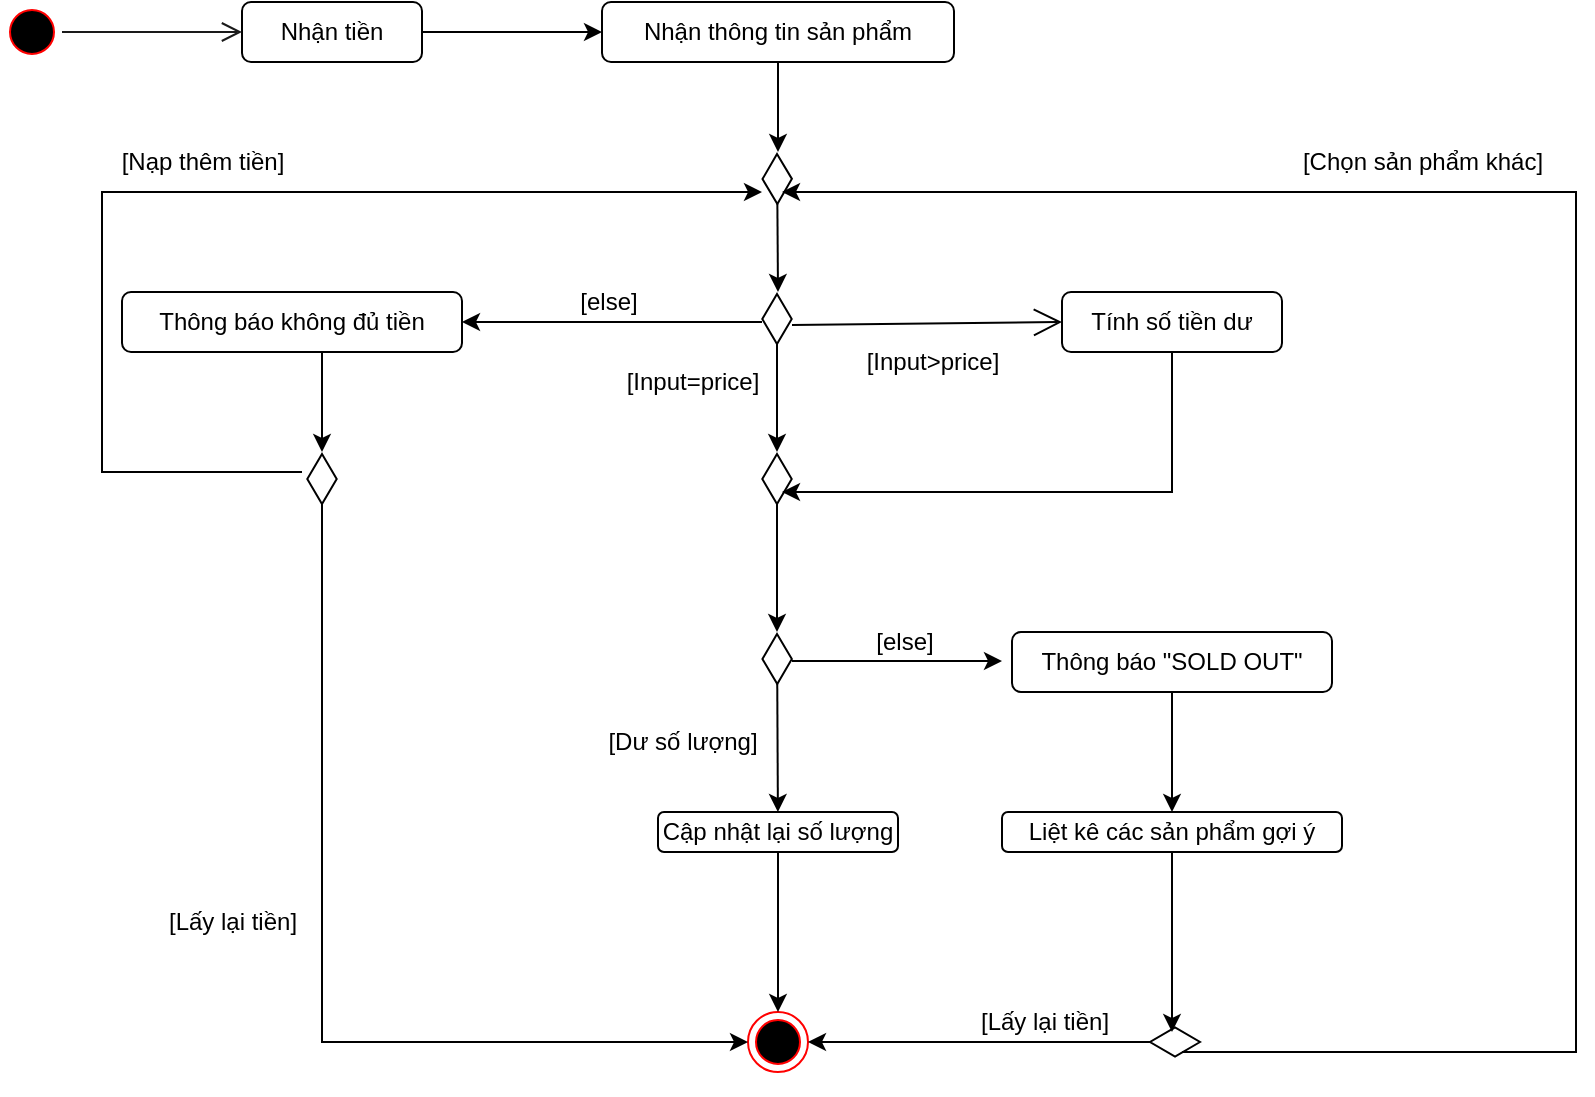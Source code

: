 <mxfile version="28.2.1" pages="2">
  <diagram name="Trang-1" id="UBK26UotMGBJpZtOCtm3">
    <mxGraphModel grid="1" page="1" gridSize="10" guides="1" tooltips="1" connect="1" arrows="1" fold="1" pageScale="1" pageWidth="827" pageHeight="1169" math="0" shadow="0">
      <root>
        <mxCell id="0" />
        <mxCell id="1" parent="0" />
        <mxCell id="x1nFJidgzxP9t18Vxw84-2" value="" style="ellipse;html=1;shape=endState;fillColor=#000000;strokeColor=#ff0000;" vertex="1" parent="1">
          <mxGeometry x="413" y="530" width="30" height="30" as="geometry" />
        </mxCell>
        <mxCell id="x1nFJidgzxP9t18Vxw84-9" value="Nhận tiền" style="rounded=1;whiteSpace=wrap;html=1;" vertex="1" parent="1">
          <mxGeometry x="160" y="25" width="90" height="30" as="geometry" />
        </mxCell>
        <mxCell id="x1nFJidgzxP9t18Vxw84-10" value="Nhận thông tin sản phẩm" style="rounded=1;whiteSpace=wrap;html=1;" vertex="1" parent="1">
          <mxGeometry x="340" y="25" width="176" height="30" as="geometry" />
        </mxCell>
        <mxCell id="x1nFJidgzxP9t18Vxw84-12" value="" style="endArrow=classic;html=1;rounded=0;exitX=1;exitY=0.5;exitDx=0;exitDy=0;entryX=0;entryY=0.5;entryDx=0;entryDy=0;" edge="1" parent="1" source="x1nFJidgzxP9t18Vxw84-9" target="x1nFJidgzxP9t18Vxw84-10">
          <mxGeometry width="50" height="50" relative="1" as="geometry">
            <mxPoint x="270" y="80" as="sourcePoint" />
            <mxPoint x="320" y="30" as="targetPoint" />
          </mxGeometry>
        </mxCell>
        <mxCell id="x1nFJidgzxP9t18Vxw84-13" value="" style="endArrow=classic;html=1;rounded=0;exitX=0.5;exitY=1;exitDx=0;exitDy=0;entryX=0.5;entryY=0;entryDx=0;entryDy=0;" edge="1" parent="1" source="x1nFJidgzxP9t18Vxw84-10">
          <mxGeometry width="50" height="50" relative="1" as="geometry">
            <mxPoint x="380" y="250" as="sourcePoint" />
            <mxPoint x="428" y="100" as="targetPoint" />
          </mxGeometry>
        </mxCell>
        <mxCell id="x1nFJidgzxP9t18Vxw84-35" value="Thông báo không đủ tiền" style="rounded=1;whiteSpace=wrap;html=1;" vertex="1" parent="1">
          <mxGeometry x="100" y="170" width="170" height="30" as="geometry" />
        </mxCell>
        <mxCell id="7hlMr_iBB3Y9DN9UtY8--16" style="edgeStyle=orthogonalEdgeStyle;rounded=0;orthogonalLoop=1;jettySize=auto;html=1;exitX=0.5;exitY=1;exitDx=0;exitDy=0;" edge="1" parent="1" source="x1nFJidgzxP9t18Vxw84-36">
          <mxGeometry relative="1" as="geometry">
            <mxPoint x="430" y="270" as="targetPoint" />
            <Array as="points">
              <mxPoint x="625" y="270" />
              <mxPoint x="625" y="270" />
            </Array>
          </mxGeometry>
        </mxCell>
        <mxCell id="x1nFJidgzxP9t18Vxw84-36" value="Tính số tiền dư" style="rounded=1;whiteSpace=wrap;html=1;" vertex="1" parent="1">
          <mxGeometry x="570" y="170" width="110" height="30" as="geometry" />
        </mxCell>
        <mxCell id="x1nFJidgzxP9t18Vxw84-37" value="Cập nhật lại số lượng" style="rounded=1;whiteSpace=wrap;html=1;" vertex="1" parent="1">
          <mxGeometry x="368" y="430" width="120" height="20" as="geometry" />
        </mxCell>
        <mxCell id="7hlMr_iBB3Y9DN9UtY8--14" style="edgeStyle=orthogonalEdgeStyle;rounded=0;orthogonalLoop=1;jettySize=auto;html=1;exitX=0.5;exitY=1;exitDx=0;exitDy=0;" edge="1" parent="1" source="x1nFJidgzxP9t18Vxw84-38">
          <mxGeometry relative="1" as="geometry">
            <mxPoint x="625" y="540" as="targetPoint" />
          </mxGeometry>
        </mxCell>
        <mxCell id="x1nFJidgzxP9t18Vxw84-38" value="Liệt kê các sản phẩm gợi ý" style="rounded=1;whiteSpace=wrap;html=1;" vertex="1" parent="1">
          <mxGeometry x="540" y="430" width="170" height="20" as="geometry" />
        </mxCell>
        <mxCell id="7hlMr_iBB3Y9DN9UtY8--13" style="edgeStyle=orthogonalEdgeStyle;rounded=0;orthogonalLoop=1;jettySize=auto;html=1;exitX=0.5;exitY=1;exitDx=0;exitDy=0;entryX=0.5;entryY=0;entryDx=0;entryDy=0;" edge="1" parent="1" source="x1nFJidgzxP9t18Vxw84-39" target="x1nFJidgzxP9t18Vxw84-38">
          <mxGeometry relative="1" as="geometry" />
        </mxCell>
        <mxCell id="x1nFJidgzxP9t18Vxw84-39" value="Thông báo &quot;SOLD OUT&quot;" style="rounded=1;whiteSpace=wrap;html=1;" vertex="1" parent="1">
          <mxGeometry x="545" y="340" width="160" height="30" as="geometry" />
        </mxCell>
        <mxCell id="x1nFJidgzxP9t18Vxw84-46" value="" style="endArrow=diamondThin;endFill=0;endSize=24;html=1;rounded=0;startArrow=classic;startFill=1;" edge="1" parent="1">
          <mxGeometry width="160" relative="1" as="geometry">
            <mxPoint x="428" y="170" as="sourcePoint" />
            <mxPoint x="427.5" y="100" as="targetPoint" />
          </mxGeometry>
        </mxCell>
        <mxCell id="x1nFJidgzxP9t18Vxw84-48" value="" style="endArrow=diamondThin;endFill=0;endSize=24;html=1;rounded=0;startArrow=classic;startFill=1;" edge="1" parent="1">
          <mxGeometry width="160" relative="1" as="geometry">
            <mxPoint x="427.5" y="250" as="sourcePoint" />
            <mxPoint x="427.5" y="170" as="targetPoint" />
          </mxGeometry>
        </mxCell>
        <mxCell id="x1nFJidgzxP9t18Vxw84-50" value="" style="endArrow=open;endFill=1;endSize=12;html=1;rounded=0;entryX=0;entryY=0.5;entryDx=0;entryDy=0;" edge="1" parent="1" target="x1nFJidgzxP9t18Vxw84-36">
          <mxGeometry width="160" relative="1" as="geometry">
            <mxPoint x="435" y="186.5" as="sourcePoint" />
            <mxPoint x="555" y="183.499" as="targetPoint" />
          </mxGeometry>
        </mxCell>
        <mxCell id="x1nFJidgzxP9t18Vxw84-51" value="[Input&amp;gt;price]" style="text;html=1;align=center;verticalAlign=middle;resizable=0;points=[];autosize=1;strokeColor=none;fillColor=none;" vertex="1" parent="1">
          <mxGeometry x="460" y="190" width="90" height="30" as="geometry" />
        </mxCell>
        <mxCell id="mUm5t3EQafAsAQ7scV6h-3" value="" style="endArrow=classic;html=1;rounded=0;entryX=1;entryY=0.5;entryDx=0;entryDy=0;" edge="1" parent="1" target="x1nFJidgzxP9t18Vxw84-35">
          <mxGeometry width="50" height="50" relative="1" as="geometry">
            <mxPoint x="420" y="185" as="sourcePoint" />
            <mxPoint x="430" y="200" as="targetPoint" />
          </mxGeometry>
        </mxCell>
        <mxCell id="7hlMr_iBB3Y9DN9UtY8--3" value="" style="endArrow=diamondThin;endFill=0;endSize=24;html=1;rounded=0;startArrow=classic;startFill=1;" edge="1" parent="1">
          <mxGeometry width="160" relative="1" as="geometry">
            <mxPoint x="427.5" y="340" as="sourcePoint" />
            <mxPoint x="427.5" y="250" as="targetPoint" />
          </mxGeometry>
        </mxCell>
        <mxCell id="7hlMr_iBB3Y9DN9UtY8--4" value="" style="endArrow=diamondThin;endFill=0;endSize=24;html=1;rounded=0;startArrow=classic;startFill=1;" edge="1" parent="1" source="x1nFJidgzxP9t18Vxw84-37">
          <mxGeometry width="160" relative="1" as="geometry">
            <mxPoint x="427.5" y="430" as="sourcePoint" />
            <mxPoint x="427.5" y="340" as="targetPoint" />
          </mxGeometry>
        </mxCell>
        <mxCell id="7hlMr_iBB3Y9DN9UtY8--5" value="" style="endArrow=diamondThin;endFill=0;endSize=24;html=1;rounded=0;startArrow=classic;startFill=1;exitX=0;exitY=0.5;exitDx=0;exitDy=0;" edge="1" parent="1" source="x1nFJidgzxP9t18Vxw84-2">
          <mxGeometry width="160" relative="1" as="geometry">
            <mxPoint x="200" y="550" as="sourcePoint" />
            <mxPoint x="200" y="250" as="targetPoint" />
            <Array as="points">
              <mxPoint x="200" y="545" />
              <mxPoint x="200" y="280" />
            </Array>
          </mxGeometry>
        </mxCell>
        <mxCell id="7hlMr_iBB3Y9DN9UtY8--6" value="" style="endArrow=classic;html=1;rounded=0;" edge="1" parent="1">
          <mxGeometry width="50" height="50" relative="1" as="geometry">
            <mxPoint x="200" y="200" as="sourcePoint" />
            <mxPoint x="200" y="250" as="targetPoint" />
          </mxGeometry>
        </mxCell>
        <mxCell id="7hlMr_iBB3Y9DN9UtY8--7" value="" style="endArrow=diamondThin;endFill=0;endSize=24;html=1;rounded=0;startArrow=classic;startFill=1;exitX=1;exitY=0.5;exitDx=0;exitDy=0;" edge="1" parent="1" source="x1nFJidgzxP9t18Vxw84-2">
          <mxGeometry width="160" relative="1" as="geometry">
            <mxPoint x="443" y="544.5" as="sourcePoint" />
            <mxPoint x="640" y="545" as="targetPoint" />
          </mxGeometry>
        </mxCell>
        <mxCell id="7hlMr_iBB3Y9DN9UtY8--8" value="" style="endArrow=classic;html=1;rounded=0;entryX=0.5;entryY=0;entryDx=0;entryDy=0;exitX=0.5;exitY=1;exitDx=0;exitDy=0;" edge="1" parent="1" source="x1nFJidgzxP9t18Vxw84-37" target="x1nFJidgzxP9t18Vxw84-2">
          <mxGeometry width="50" height="50" relative="1" as="geometry">
            <mxPoint x="430" y="460" as="sourcePoint" />
            <mxPoint x="480" y="410" as="targetPoint" />
          </mxGeometry>
        </mxCell>
        <mxCell id="7hlMr_iBB3Y9DN9UtY8--9" value="" style="endArrow=classic;html=1;rounded=0;" edge="1" parent="1">
          <mxGeometry width="50" height="50" relative="1" as="geometry">
            <mxPoint x="190" y="260" as="sourcePoint" />
            <mxPoint x="420" y="120" as="targetPoint" />
            <Array as="points">
              <mxPoint x="90" y="260" />
              <mxPoint x="90" y="120" />
            </Array>
          </mxGeometry>
        </mxCell>
        <mxCell id="7hlMr_iBB3Y9DN9UtY8--10" value="" style="endArrow=classic;html=1;rounded=0;" edge="1" parent="1">
          <mxGeometry width="50" height="50" relative="1" as="geometry">
            <mxPoint x="630" y="550" as="sourcePoint" />
            <mxPoint x="430" y="120" as="targetPoint" />
            <Array as="points">
              <mxPoint x="827" y="550" />
              <mxPoint x="827" y="120" />
            </Array>
          </mxGeometry>
        </mxCell>
        <mxCell id="7hlMr_iBB3Y9DN9UtY8--15" value="" style="endArrow=classic;html=1;rounded=0;entryX=0;entryY=0.5;entryDx=0;entryDy=0;" edge="1" parent="1">
          <mxGeometry width="50" height="50" relative="1" as="geometry">
            <mxPoint x="435" y="354.5" as="sourcePoint" />
            <mxPoint x="540" y="354.5" as="targetPoint" />
          </mxGeometry>
        </mxCell>
        <mxCell id="7hlMr_iBB3Y9DN9UtY8--17" value="[Chọn sản phẩm khác]" style="text;html=1;align=center;verticalAlign=middle;resizable=0;points=[];autosize=1;strokeColor=none;fillColor=none;" vertex="1" parent="1">
          <mxGeometry x="680" y="90" width="140" height="30" as="geometry" />
        </mxCell>
        <mxCell id="7hlMr_iBB3Y9DN9UtY8--18" value="[Nạp thêm tiền]" style="text;html=1;align=center;verticalAlign=middle;resizable=0;points=[];autosize=1;strokeColor=none;fillColor=none;" vertex="1" parent="1">
          <mxGeometry x="90" y="90" width="100" height="30" as="geometry" />
        </mxCell>
        <mxCell id="7hlMr_iBB3Y9DN9UtY8--19" value="[else]" style="text;html=1;align=center;verticalAlign=middle;resizable=0;points=[];autosize=1;strokeColor=none;fillColor=none;" vertex="1" parent="1">
          <mxGeometry x="318" y="160" width="50" height="30" as="geometry" />
        </mxCell>
        <mxCell id="7hlMr_iBB3Y9DN9UtY8--20" value="[else]" style="text;html=1;align=center;verticalAlign=middle;resizable=0;points=[];autosize=1;strokeColor=none;fillColor=none;" vertex="1" parent="1">
          <mxGeometry x="466" y="330" width="50" height="30" as="geometry" />
        </mxCell>
        <mxCell id="7hlMr_iBB3Y9DN9UtY8--21" value="[Lấy lại tiền]" style="text;html=1;align=center;verticalAlign=middle;resizable=0;points=[];autosize=1;strokeColor=none;fillColor=none;" vertex="1" parent="1">
          <mxGeometry x="110" y="470" width="90" height="30" as="geometry" />
        </mxCell>
        <mxCell id="7hlMr_iBB3Y9DN9UtY8--22" value="[Lấy lại tiền]" style="text;html=1;align=center;verticalAlign=middle;resizable=0;points=[];autosize=1;strokeColor=none;fillColor=none;" vertex="1" parent="1">
          <mxGeometry x="516" y="520" width="90" height="30" as="geometry" />
        </mxCell>
        <mxCell id="7hlMr_iBB3Y9DN9UtY8--23" value="[Input=price]" style="text;html=1;align=center;verticalAlign=middle;resizable=0;points=[];autosize=1;strokeColor=none;fillColor=none;" vertex="1" parent="1">
          <mxGeometry x="340" y="200" width="90" height="30" as="geometry" />
        </mxCell>
        <mxCell id="7hlMr_iBB3Y9DN9UtY8--24" value="[Dư số lượng]" style="text;html=1;align=center;verticalAlign=middle;resizable=0;points=[];autosize=1;strokeColor=none;fillColor=none;" vertex="1" parent="1">
          <mxGeometry x="330" y="380" width="100" height="30" as="geometry" />
        </mxCell>
        <mxCell id="vmTCK2Qd0QK6TS-XRWfB-1" value="" style="ellipse;html=1;shape=startState;fillColor=#000000;strokeColor=#ff0000;" vertex="1" parent="1">
          <mxGeometry x="40" y="25" width="30" height="30" as="geometry" />
        </mxCell>
        <mxCell id="vmTCK2Qd0QK6TS-XRWfB-2" value="" style="edgeStyle=orthogonalEdgeStyle;html=1;verticalAlign=bottom;endArrow=open;endSize=8;strokeColor=#1A1A1A;rounded=0;entryX=0;entryY=0.5;entryDx=0;entryDy=0;" edge="1" parent="1" source="vmTCK2Qd0QK6TS-XRWfB-1" target="x1nFJidgzxP9t18Vxw84-9">
          <mxGeometry relative="1" as="geometry">
            <mxPoint x="45" y="150" as="targetPoint" />
          </mxGeometry>
        </mxCell>
      </root>
    </mxGraphModel>
  </diagram>
  <diagram id="dvuRZ3zUjaXV6FNKCOr9" name="Trang-2">
    <mxGraphModel grid="1" page="1" gridSize="10" guides="1" tooltips="1" connect="1" arrows="1" fold="1" pageScale="1" pageWidth="827" pageHeight="1169" math="0" shadow="0">
      <root>
        <mxCell id="0" />
        <mxCell id="1" parent="0" />
        <mxCell id="FZS6Zb0zfoeEr2ot-Vim-4" value="" style="shape=umlActor;verticalLabelPosition=bottom;verticalAlign=top;html=1;outlineConnect=0;" vertex="1" parent="1">
          <mxGeometry x="80" y="60" width="30" height="60" as="geometry" />
        </mxCell>
        <mxCell id="FZS6Zb0zfoeEr2ot-Vim-8" value="" style="endArrow=none;dashed=1;html=1;dashPattern=1 3;strokeWidth=2;rounded=0;" edge="1" parent="1" target="FZS6Zb0zfoeEr2ot-Vim-4">
          <mxGeometry width="50" height="50" relative="1" as="geometry">
            <mxPoint x="95" y="640" as="sourcePoint" />
            <mxPoint x="430" y="200" as="targetPoint" />
          </mxGeometry>
        </mxCell>
        <mxCell id="KrAeHIUWBWOzPc3w6QL6-7" value="&lt;u&gt;Màn hình&lt;/u&gt;" style="shape=umlLifeline;perimeter=lifelinePerimeter;whiteSpace=wrap;html=1;container=1;dropTarget=0;collapsible=0;recursiveResize=0;outlineConnect=0;portConstraint=eastwest;newEdgeStyle={&quot;curved&quot;:0,&quot;rounded&quot;:0};" vertex="1" parent="1">
          <mxGeometry x="230" y="80" width="100" height="120" as="geometry" />
        </mxCell>
        <mxCell id="KrAeHIUWBWOzPc3w6QL6-8" value="&lt;u&gt;Register&lt;/u&gt;" style="shape=umlLifeline;perimeter=lifelinePerimeter;whiteSpace=wrap;html=1;container=1;dropTarget=0;collapsible=0;recursiveResize=0;outlineConnect=0;portConstraint=eastwest;newEdgeStyle={&quot;curved&quot;:0,&quot;rounded&quot;:0};" vertex="1" parent="1">
          <mxGeometry x="420" y="80" width="100" height="300" as="geometry" />
        </mxCell>
        <mxCell id="KrAeHIUWBWOzPc3w6QL6-18" value="" style="html=1;points=[[0,0,0,0,5],[0,1,0,0,-5],[1,0,0,0,5],[1,1,0,0,-5]];perimeter=orthogonalPerimeter;outlineConnect=0;targetShapes=umlLifeline;portConstraint=eastwest;newEdgeStyle={&quot;curved&quot;:0,&quot;rounded&quot;:0};" vertex="1" parent="KrAeHIUWBWOzPc3w6QL6-8">
          <mxGeometry x="45" y="180" width="10" height="120" as="geometry" />
        </mxCell>
        <mxCell id="KrAeHIUWBWOzPc3w6QL6-9" value="&lt;u&gt;Database&lt;/u&gt;" style="shape=umlLifeline;perimeter=lifelinePerimeter;whiteSpace=wrap;html=1;container=1;dropTarget=0;collapsible=0;recursiveResize=0;outlineConnect=0;portConstraint=eastwest;newEdgeStyle={&quot;curved&quot;:0,&quot;rounded&quot;:0};" vertex="1" parent="1">
          <mxGeometry x="610" y="80" width="100" height="210" as="geometry" />
        </mxCell>
        <mxCell id="KrAeHIUWBWOzPc3w6QL6-13" value="" style="html=1;points=[[0,0,0,0,5],[0,1,0,0,-5],[1,0,0,0,5],[1,1,0,0,-5]];perimeter=orthogonalPerimeter;outlineConnect=0;targetShapes=umlLifeline;portConstraint=eastwest;newEdgeStyle={&quot;curved&quot;:0,&quot;rounded&quot;:0};" vertex="1" parent="1">
          <mxGeometry x="275" y="200" width="10" height="80" as="geometry" />
        </mxCell>
        <mxCell id="KrAeHIUWBWOzPc3w6QL6-14" value="" style="html=1;verticalAlign=bottom;endArrow=block;curved=0;rounded=0;" edge="1" parent="1" target="KrAeHIUWBWOzPc3w6QL6-13">
          <mxGeometry relative="1" as="geometry">
            <mxPoint x="90" y="250" as="sourcePoint" />
            <Array as="points" />
          </mxGeometry>
        </mxCell>
        <mxCell id="KrAeHIUWBWOzPc3w6QL6-17" value="" style="endArrow=none;html=1;rounded=0;" edge="1" parent="1">
          <mxGeometry width="50" height="50" relative="1" as="geometry">
            <mxPoint x="90" y="200" as="sourcePoint" />
            <mxPoint x="280" y="200" as="targetPoint" />
          </mxGeometry>
        </mxCell>
        <mxCell id="KrAeHIUWBWOzPc3w6QL6-19" value="" style="endArrow=none;html=1;rounded=0;" edge="1" parent="1" source="KrAeHIUWBWOzPc3w6QL6-13">
          <mxGeometry width="50" height="50" relative="1" as="geometry">
            <mxPoint x="340" y="260" as="sourcePoint" />
            <mxPoint x="465" y="260" as="targetPoint" />
          </mxGeometry>
        </mxCell>
        <mxCell id="KrAeHIUWBWOzPc3w6QL6-20" value="" style="html=1;points=[[0,0,0,0,5],[0,1,0,0,-5],[1,0,0,0,5],[1,1,0,0,-5]];perimeter=orthogonalPerimeter;outlineConnect=0;targetShapes=umlLifeline;portConstraint=eastwest;newEdgeStyle={&quot;curved&quot;:0,&quot;rounded&quot;:0};" vertex="1" parent="1">
          <mxGeometry x="655" y="290" width="10" height="50" as="geometry" />
        </mxCell>
        <mxCell id="KrAeHIUWBWOzPc3w6QL6-21" value="Get (Selection)" style="html=1;verticalAlign=bottom;endArrow=block;curved=0;rounded=0;entryX=0;entryY=0;entryDx=0;entryDy=5;" edge="1" parent="1" target="KrAeHIUWBWOzPc3w6QL6-20">
          <mxGeometry relative="1" as="geometry">
            <mxPoint x="480" y="295" as="sourcePoint" />
          </mxGeometry>
        </mxCell>
        <mxCell id="KrAeHIUWBWOzPc3w6QL6-22" value="price:" style="html=1;verticalAlign=bottom;endArrow=open;dashed=1;endSize=8;curved=0;rounded=0;exitX=0;exitY=1;exitDx=0;exitDy=-5;" edge="1" parent="1" source="KrAeHIUWBWOzPc3w6QL6-20" target="KrAeHIUWBWOzPc3w6QL6-18">
          <mxGeometry relative="1" as="geometry">
            <mxPoint x="570" y="485" as="targetPoint" />
          </mxGeometry>
        </mxCell>
        <mxCell id="KrAeHIUWBWOzPc3w6QL6-23" value="" style="endArrow=none;dashed=1;html=1;dashPattern=1 3;strokeWidth=2;rounded=0;" edge="1" parent="1" source="KrAeHIUWBWOzPc3w6QL6-24">
          <mxGeometry width="50" height="50" relative="1" as="geometry">
            <mxPoint x="279" y="570" as="sourcePoint" />
            <mxPoint x="279.33" y="280" as="targetPoint" />
          </mxGeometry>
        </mxCell>
        <mxCell id="KrAeHIUWBWOzPc3w6QL6-25" value="" style="endArrow=none;dashed=1;html=1;dashPattern=1 3;strokeWidth=2;rounded=0;" edge="1" parent="1" source="KrAeHIUWBWOzPc3w6QL6-46" target="KrAeHIUWBWOzPc3w6QL6-24">
          <mxGeometry width="50" height="50" relative="1" as="geometry">
            <mxPoint x="279" y="640" as="sourcePoint" />
            <mxPoint x="279.33" y="280" as="targetPoint" />
          </mxGeometry>
        </mxCell>
        <mxCell id="KrAeHIUWBWOzPc3w6QL6-24" value="" style="html=1;points=[[0,0,0,0,5],[0,1,0,0,-5],[1,0,0,0,5],[1,1,0,0,-5]];perimeter=orthogonalPerimeter;outlineConnect=0;targetShapes=umlLifeline;portConstraint=eastwest;newEdgeStyle={&quot;curved&quot;:0,&quot;rounded&quot;:0};" vertex="1" parent="1">
          <mxGeometry x="275" y="410" width="10" height="40" as="geometry" />
        </mxCell>
        <mxCell id="KrAeHIUWBWOzPc3w6QL6-27" value="" style="ellipse;whiteSpace=wrap;html=1;align=center;aspect=fixed;fillColor=none;strokeColor=none;resizable=0;perimeter=centerPerimeter;rotatable=0;allowArrows=0;points=[];outlineConnect=1;" vertex="1" parent="1">
          <mxGeometry x="530" y="450" width="10" height="10" as="geometry" />
        </mxCell>
        <mxCell id="KrAeHIUWBWOzPc3w6QL6-29" value="" style="endArrow=none;dashed=1;html=1;dashPattern=1 3;strokeWidth=2;rounded=0;" edge="1" parent="1">
          <mxGeometry width="50" height="50" relative="1" as="geometry">
            <mxPoint x="469" y="640" as="sourcePoint" />
            <mxPoint x="469.33" y="380" as="targetPoint" />
          </mxGeometry>
        </mxCell>
        <mxCell id="KrAeHIUWBWOzPc3w6QL6-30" value="" style="endArrow=none;dashed=1;html=1;dashPattern=1 3;strokeWidth=2;rounded=0;" edge="1" parent="1" source="KrAeHIUWBWOzPc3w6QL6-33">
          <mxGeometry width="50" height="50" relative="1" as="geometry">
            <mxPoint x="660" y="570" as="sourcePoint" />
            <mxPoint x="660" y="340" as="targetPoint" />
          </mxGeometry>
        </mxCell>
        <mxCell id="KrAeHIUWBWOzPc3w6QL6-31" value="" style="endArrow=none;html=1;rounded=0;" edge="1" parent="1">
          <mxGeometry width="50" height="50" relative="1" as="geometry">
            <mxPoint x="280" y="410" as="sourcePoint" />
            <mxPoint x="660" y="410" as="targetPoint" />
          </mxGeometry>
        </mxCell>
        <mxCell id="KrAeHIUWBWOzPc3w6QL6-32" value="" style="endArrow=none;dashed=1;html=1;dashPattern=1 3;strokeWidth=2;rounded=0;" edge="1" parent="1" target="KrAeHIUWBWOzPc3w6QL6-33">
          <mxGeometry width="50" height="50" relative="1" as="geometry">
            <mxPoint x="660" y="640" as="sourcePoint" />
            <mxPoint x="660" y="340" as="targetPoint" />
          </mxGeometry>
        </mxCell>
        <mxCell id="KrAeHIUWBWOzPc3w6QL6-33" value="" style="html=1;points=[[0,0,0,0,5],[0,1,0,0,-5],[1,0,0,0,5],[1,1,0,0,-5]];perimeter=orthogonalPerimeter;outlineConnect=0;targetShapes=umlLifeline;portConstraint=eastwest;newEdgeStyle={&quot;curved&quot;:0,&quot;rounded&quot;:0};" vertex="1" parent="1">
          <mxGeometry x="655" y="380" width="10" height="120" as="geometry" />
        </mxCell>
        <mxCell id="KrAeHIUWBWOzPc3w6QL6-34" value="" style="html=1;points=[[0,0,0,0,5],[0,1,0,0,-5],[1,0,0,0,5],[1,1,0,0,-5]];perimeter=orthogonalPerimeter;outlineConnect=0;targetShapes=umlLifeline;portConstraint=eastwest;newEdgeStyle={&quot;curved&quot;:0,&quot;rounded&quot;:0};" vertex="1" parent="1">
          <mxGeometry x="665" y="430" width="10" height="27.5" as="geometry" />
        </mxCell>
        <mxCell id="KrAeHIUWBWOzPc3w6QL6-37" value="" style="html=1;points=[[0,0,0,0,5],[0,1,0,0,-5],[1,0,0,0,5],[1,1,0,0,-5]];perimeter=orthogonalPerimeter;outlineConnect=0;targetShapes=umlLifeline;portConstraint=eastwest;newEdgeStyle={&quot;curved&quot;:0,&quot;rounded&quot;:0};" vertex="1" parent="1">
          <mxGeometry x="200" y="380" width="10" height="80" as="geometry" />
        </mxCell>
        <mxCell id="KrAeHIUWBWOzPc3w6QL6-38" value="" style="endArrow=none;html=1;rounded=0;" edge="1" parent="1">
          <mxGeometry width="50" height="50" relative="1" as="geometry">
            <mxPoint x="210" y="380" as="sourcePoint" />
            <mxPoint x="660" y="380" as="targetPoint" />
          </mxGeometry>
        </mxCell>
        <mxCell id="KrAeHIUWBWOzPc3w6QL6-39" value="" style="endArrow=none;dashed=1;html=1;dashPattern=1 3;strokeWidth=2;rounded=0;" edge="1" parent="1">
          <mxGeometry width="50" height="50" relative="1" as="geometry">
            <mxPoint x="210" y="380" as="sourcePoint" />
            <mxPoint x="280" y="350" as="targetPoint" />
          </mxGeometry>
        </mxCell>
        <mxCell id="KrAeHIUWBWOzPc3w6QL6-40" value="" style="endArrow=none;dashed=1;html=1;dashPattern=1 3;strokeWidth=2;rounded=0;" edge="1" parent="1">
          <mxGeometry width="50" height="50" relative="1" as="geometry">
            <mxPoint x="210" y="460" as="sourcePoint" />
            <mxPoint x="280" y="470" as="targetPoint" />
          </mxGeometry>
        </mxCell>
        <mxCell id="KrAeHIUWBWOzPc3w6QL6-45" value="" style="curved=1;endArrow=none;html=1;rounded=0;endFill=0;exitX=1;exitY=0;exitDx=0;exitDy=5;exitPerimeter=0;entryX=0;entryY=0.75;entryDx=0;entryDy=0;entryPerimeter=0;" edge="1" parent="1" source="KrAeHIUWBWOzPc3w6QL6-24" target="KrAeHIUWBWOzPc3w6QL6-37">
          <mxGeometry width="50" height="50" relative="1" as="geometry">
            <mxPoint x="190" y="620" as="sourcePoint" />
            <mxPoint x="190" y="440" as="targetPoint" />
            <Array as="points">
              <mxPoint x="360" y="440" />
              <mxPoint x="290" y="550" />
              <mxPoint x="150" y="490" />
            </Array>
          </mxGeometry>
        </mxCell>
        <mxCell id="KrAeHIUWBWOzPc3w6QL6-47" value="" style="endArrow=none;dashed=1;html=1;dashPattern=1 3;strokeWidth=2;rounded=0;" edge="1" parent="1" source="KrAeHIUWBWOzPc3w6QL6-48" target="KrAeHIUWBWOzPc3w6QL6-46">
          <mxGeometry width="50" height="50" relative="1" as="geometry">
            <mxPoint x="279" y="640" as="sourcePoint" />
            <mxPoint x="279" y="450" as="targetPoint" />
          </mxGeometry>
        </mxCell>
        <mxCell id="KrAeHIUWBWOzPc3w6QL6-46" value="" style="html=1;points=[[0,0,0,0,5],[0,1,0,0,-5],[1,0,0,0,5],[1,1,0,0,-5]];perimeter=orthogonalPerimeter;outlineConnect=0;targetShapes=umlLifeline;portConstraint=eastwest;newEdgeStyle={&quot;curved&quot;:0,&quot;rounded&quot;:0};" vertex="1" parent="1">
          <mxGeometry x="275" y="530" width="10" height="80" as="geometry" />
        </mxCell>
        <mxCell id="KrAeHIUWBWOzPc3w6QL6-49" value="" style="endArrow=none;dashed=1;html=1;dashPattern=1 3;strokeWidth=2;rounded=0;" edge="1" parent="1" target="KrAeHIUWBWOzPc3w6QL6-48">
          <mxGeometry width="50" height="50" relative="1" as="geometry">
            <mxPoint x="279" y="640" as="sourcePoint" />
            <mxPoint x="279" y="610" as="targetPoint" />
          </mxGeometry>
        </mxCell>
        <mxCell id="KrAeHIUWBWOzPc3w6QL6-48" value="" style="shape=umlDestroy;whiteSpace=wrap;html=1;strokeWidth=3;targetShapes=umlLifeline;" vertex="1" parent="1">
          <mxGeometry x="275" y="600" width="15" height="30" as="geometry" />
        </mxCell>
        <mxCell id="KrAeHIUWBWOzPc3w6QL6-51" value="" style="endArrow=none;html=1;rounded=0;" edge="1" parent="1">
          <mxGeometry width="50" height="50" relative="1" as="geometry">
            <mxPoint x="280" y="530" as="sourcePoint" />
            <mxPoint x="660" y="500" as="targetPoint" />
          </mxGeometry>
        </mxCell>
        <mxCell id="KrAeHIUWBWOzPc3w6QL6-52" value="" style="shape=requiredInterface;html=1;verticalLabelPosition=bottom;sketch=0;" vertex="1" parent="1">
          <mxGeometry x="665" y="410" width="30" height="20" as="geometry" />
        </mxCell>
        <mxCell id="KrAeHIUWBWOzPc3w6QL6-54" value="Insert (Input)" style="text;html=1;align=center;verticalAlign=middle;resizable=0;points=[];autosize=1;strokeColor=none;fillColor=none;" vertex="1" parent="1">
          <mxGeometry x="140" y="170" width="90" height="30" as="geometry" />
        </mxCell>
        <mxCell id="KrAeHIUWBWOzPc3w6QL6-55" value="Select(selection)" style="text;html=1;align=center;verticalAlign=middle;resizable=0;points=[];autosize=1;strokeColor=none;fillColor=none;" vertex="1" parent="1">
          <mxGeometry x="130" y="225" width="110" height="30" as="geometry" />
        </mxCell>
        <mxCell id="KrAeHIUWBWOzPc3w6QL6-56" value="Send(Input, Selection)" style="text;html=1;align=center;verticalAlign=middle;resizable=0;points=[];autosize=1;strokeColor=none;fillColor=none;" vertex="1" parent="1">
          <mxGeometry x="300" y="230" width="140" height="30" as="geometry" />
        </mxCell>
        <mxCell id="KrAeHIUWBWOzPc3w6QL6-59" value="[Input&amp;gt;=price]: Check(Selection)" style="text;html=1;align=center;verticalAlign=middle;resizable=0;points=[];autosize=1;strokeColor=none;fillColor=none;" vertex="1" parent="1">
          <mxGeometry x="470" y="350" width="190" height="30" as="geometry" />
        </mxCell>
        <mxCell id="KrAeHIUWBWOzPc3w6QL6-60" value="[Dư số lượng]: Update()" style="text;html=1;align=center;verticalAlign=middle;resizable=0;points=[];autosize=1;strokeColor=none;fillColor=none;" vertex="1" parent="1">
          <mxGeometry x="675" y="390" width="150" height="30" as="geometry" />
        </mxCell>
        <mxCell id="KrAeHIUWBWOzPc3w6QL6-61" value="[Input&amp;lt;price] : Thông báo()" style="text;html=1;align=center;verticalAlign=middle;resizable=0;points=[];autosize=1;strokeColor=none;fillColor=none;" vertex="1" parent="1">
          <mxGeometry x="270" y="350" width="170" height="30" as="geometry" />
        </mxCell>
        <mxCell id="KrAeHIUWBWOzPc3w6QL6-63" value="[số lượng không dư]: SoldOut(list)" style="text;html=1;align=center;verticalAlign=middle;resizable=0;points=[];autosize=1;strokeColor=none;fillColor=none;" vertex="1" parent="1">
          <mxGeometry x="380" y="390" width="200" height="30" as="geometry" />
        </mxCell>
        <mxCell id="KrAeHIUWBWOzPc3w6QL6-64" value="[Input&amp;gt;price]: Change()" style="text;html=1;align=center;verticalAlign=middle;resizable=0;points=[];autosize=1;strokeColor=none;fillColor=none;" vertex="1" parent="1">
          <mxGeometry x="390" y="490" width="150" height="30" as="geometry" />
        </mxCell>
        <mxCell id="KrAeHIUWBWOzPc3w6QL6-66" value="[rút tiền]: WithDraw()" style="text;html=1;align=center;verticalAlign=middle;resizable=0;points=[];autosize=1;strokeColor=none;fillColor=none;" vertex="1" parent="1">
          <mxGeometry x="330" y="457.5" width="130" height="30" as="geometry" />
        </mxCell>
        <mxCell id="KrAeHIUWBWOzPc3w6QL6-67" value="[rút tiền]: WithDraw()" style="text;html=1;align=center;verticalAlign=middle;resizable=0;points=[];autosize=1;strokeColor=none;fillColor=none;" vertex="1" parent="1">
          <mxGeometry x="70" y="520" width="130" height="30" as="geometry" />
        </mxCell>
      </root>
    </mxGraphModel>
  </diagram>
</mxfile>
